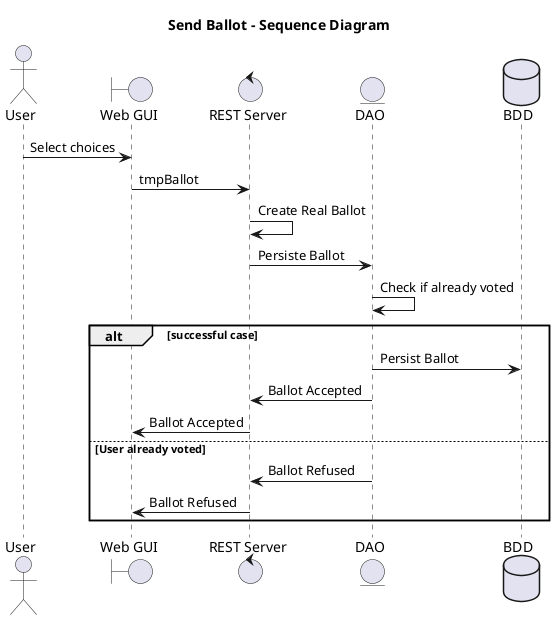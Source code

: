 @startuml
title "Send Ballot - Sequence Diagram"

actor User
boundary "Web GUI" as GUI
control "REST Server" as RS
entity DAO
database "BDD"

User -> GUI : Select choices
GUI -> RS : tmpBallot
RS -> RS : Create Real Ballot
RS -> DAO : Persiste Ballot
DAO -> DAO : Check if already voted

alt successful case

    DAO -> BDD : Persist Ballot
    DAO -> RS: Ballot Accepted
    RS -> GUI: Ballot Accepted

else User already voted

    DAO -> RS: Ballot Refused
    RS -> GUI: Ballot Refused

end
@enduml
